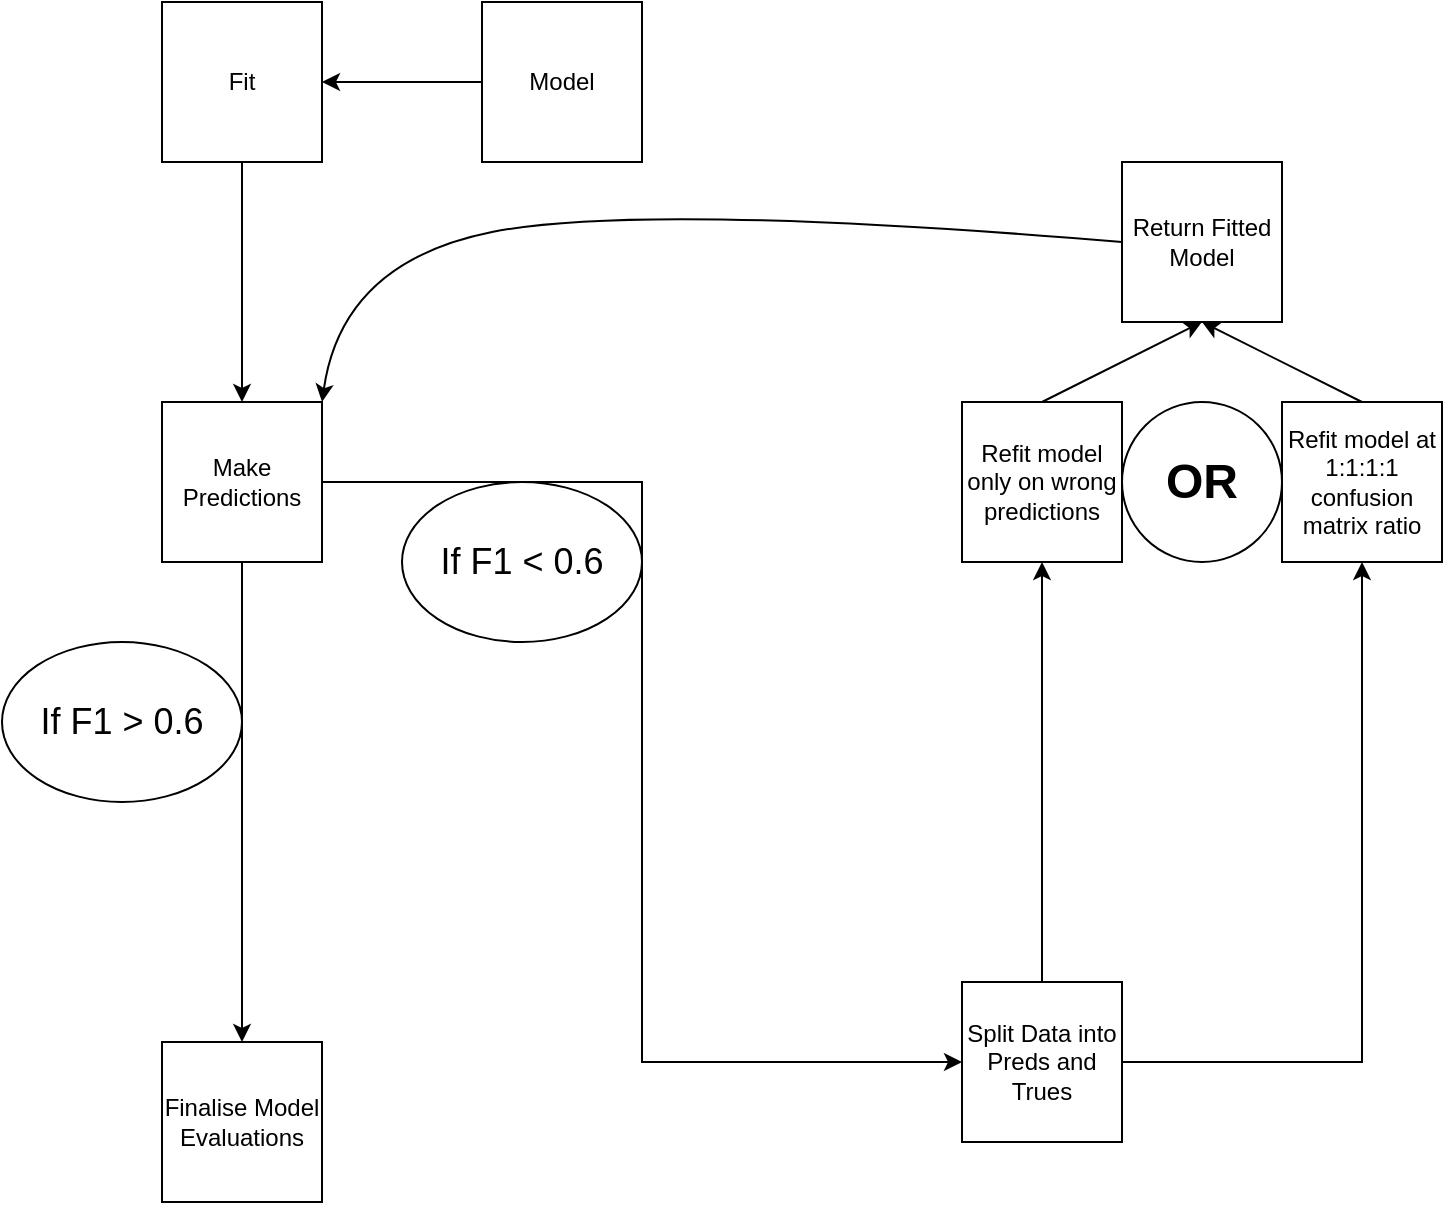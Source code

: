<mxfile version="21.6.1" type="github">
  <diagram name="Page-1" id="ndiR8aRlZMa8h5y5lCom">
    <mxGraphModel dx="1386" dy="764" grid="1" gridSize="10" guides="1" tooltips="1" connect="1" arrows="1" fold="1" page="1" pageScale="1" pageWidth="850" pageHeight="1100" math="0" shadow="0">
      <root>
        <mxCell id="0" />
        <mxCell id="1" parent="0" />
        <mxCell id="NlHn_knD1Rgv9LDzIWcV-23" value="" style="edgeStyle=orthogonalEdgeStyle;rounded=0;orthogonalLoop=1;jettySize=auto;html=1;" edge="1" parent="1" source="NlHn_knD1Rgv9LDzIWcV-6" target="NlHn_knD1Rgv9LDzIWcV-22">
          <mxGeometry relative="1" as="geometry" />
        </mxCell>
        <mxCell id="NlHn_knD1Rgv9LDzIWcV-6" value="Model" style="whiteSpace=wrap;html=1;aspect=fixed;" vertex="1" parent="1">
          <mxGeometry x="280" y="40" width="80" height="80" as="geometry" />
        </mxCell>
        <mxCell id="NlHn_knD1Rgv9LDzIWcV-19" style="edgeStyle=orthogonalEdgeStyle;rounded=0;orthogonalLoop=1;jettySize=auto;html=1;exitX=1;exitY=0.5;exitDx=0;exitDy=0;entryX=0;entryY=0.5;entryDx=0;entryDy=0;" edge="1" parent="1" source="NlHn_knD1Rgv9LDzIWcV-7" target="NlHn_knD1Rgv9LDzIWcV-10">
          <mxGeometry relative="1" as="geometry" />
        </mxCell>
        <mxCell id="NlHn_knD1Rgv9LDzIWcV-21" style="edgeStyle=orthogonalEdgeStyle;rounded=0;orthogonalLoop=1;jettySize=auto;html=1;exitX=0.5;exitY=1;exitDx=0;exitDy=0;" edge="1" parent="1" source="NlHn_knD1Rgv9LDzIWcV-7">
          <mxGeometry relative="1" as="geometry">
            <mxPoint x="160" y="560" as="targetPoint" />
          </mxGeometry>
        </mxCell>
        <mxCell id="NlHn_knD1Rgv9LDzIWcV-7" value="Make Predictions" style="whiteSpace=wrap;html=1;aspect=fixed;" vertex="1" parent="1">
          <mxGeometry x="120" y="240" width="80" height="80" as="geometry" />
        </mxCell>
        <mxCell id="NlHn_knD1Rgv9LDzIWcV-8" value="Finalise Model Evaluations" style="whiteSpace=wrap;html=1;aspect=fixed;" vertex="1" parent="1">
          <mxGeometry x="120" y="560" width="80" height="80" as="geometry" />
        </mxCell>
        <mxCell id="NlHn_knD1Rgv9LDzIWcV-15" value="" style="edgeStyle=orthogonalEdgeStyle;rounded=0;orthogonalLoop=1;jettySize=auto;html=1;" edge="1" parent="1" source="NlHn_knD1Rgv9LDzIWcV-10" target="NlHn_knD1Rgv9LDzIWcV-14">
          <mxGeometry relative="1" as="geometry" />
        </mxCell>
        <mxCell id="NlHn_knD1Rgv9LDzIWcV-17" value="" style="edgeStyle=orthogonalEdgeStyle;rounded=0;orthogonalLoop=1;jettySize=auto;html=1;" edge="1" parent="1" source="NlHn_knD1Rgv9LDzIWcV-10" target="NlHn_knD1Rgv9LDzIWcV-16">
          <mxGeometry relative="1" as="geometry" />
        </mxCell>
        <mxCell id="NlHn_knD1Rgv9LDzIWcV-10" value="Split Data into Preds and Trues" style="whiteSpace=wrap;html=1;aspect=fixed;" vertex="1" parent="1">
          <mxGeometry x="520" y="530" width="80" height="80" as="geometry" />
        </mxCell>
        <mxCell id="NlHn_knD1Rgv9LDzIWcV-14" value="Refit model only on wrong predictions" style="whiteSpace=wrap;html=1;aspect=fixed;" vertex="1" parent="1">
          <mxGeometry x="520" y="240" width="80" height="80" as="geometry" />
        </mxCell>
        <mxCell id="NlHn_knD1Rgv9LDzIWcV-16" value="Refit model at 1:1:1:1 confusion matrix ratio" style="whiteSpace=wrap;html=1;aspect=fixed;" vertex="1" parent="1">
          <mxGeometry x="680" y="240" width="80" height="80" as="geometry" />
        </mxCell>
        <mxCell id="NlHn_knD1Rgv9LDzIWcV-22" value="Fit" style="whiteSpace=wrap;html=1;aspect=fixed;" vertex="1" parent="1">
          <mxGeometry x="120" y="40" width="80" height="80" as="geometry" />
        </mxCell>
        <mxCell id="NlHn_knD1Rgv9LDzIWcV-24" value="" style="endArrow=classic;html=1;rounded=0;exitX=0.5;exitY=1;exitDx=0;exitDy=0;entryX=0.5;entryY=0;entryDx=0;entryDy=0;" edge="1" parent="1" source="NlHn_knD1Rgv9LDzIWcV-22" target="NlHn_knD1Rgv9LDzIWcV-7">
          <mxGeometry width="50" height="50" relative="1" as="geometry">
            <mxPoint x="370" y="300" as="sourcePoint" />
            <mxPoint x="420" y="250" as="targetPoint" />
          </mxGeometry>
        </mxCell>
        <mxCell id="NlHn_knD1Rgv9LDzIWcV-25" value="&lt;font style=&quot;font-size: 18px;&quot;&gt;If F1 &amp;lt; 0.6&lt;/font&gt;" style="ellipse;whiteSpace=wrap;html=1;" vertex="1" parent="1">
          <mxGeometry x="240" y="280" width="120" height="80" as="geometry" />
        </mxCell>
        <mxCell id="NlHn_knD1Rgv9LDzIWcV-26" value="&lt;font style=&quot;font-size: 18px;&quot;&gt;If F1 &amp;gt; 0.6&lt;/font&gt;" style="ellipse;whiteSpace=wrap;html=1;" vertex="1" parent="1">
          <mxGeometry x="40" y="360" width="120" height="80" as="geometry" />
        </mxCell>
        <mxCell id="NlHn_knD1Rgv9LDzIWcV-28" value="&lt;font style=&quot;font-size: 24px;&quot;&gt;&lt;b&gt;OR&lt;/b&gt;&lt;/font&gt;" style="ellipse;whiteSpace=wrap;html=1;" vertex="1" parent="1">
          <mxGeometry x="600" y="240" width="80" height="80" as="geometry" />
        </mxCell>
        <mxCell id="NlHn_knD1Rgv9LDzIWcV-29" value="Return Fitted Model" style="whiteSpace=wrap;html=1;aspect=fixed;" vertex="1" parent="1">
          <mxGeometry x="600" y="120" width="80" height="80" as="geometry" />
        </mxCell>
        <mxCell id="NlHn_knD1Rgv9LDzIWcV-32" value="" style="endArrow=classic;html=1;rounded=0;exitX=0.5;exitY=0;exitDx=0;exitDy=0;entryX=0.5;entryY=1;entryDx=0;entryDy=0;" edge="1" parent="1" source="NlHn_knD1Rgv9LDzIWcV-14" target="NlHn_knD1Rgv9LDzIWcV-29">
          <mxGeometry width="50" height="50" relative="1" as="geometry">
            <mxPoint x="370" y="300" as="sourcePoint" />
            <mxPoint x="420" y="250" as="targetPoint" />
          </mxGeometry>
        </mxCell>
        <mxCell id="NlHn_knD1Rgv9LDzIWcV-33" value="" style="endArrow=classic;html=1;rounded=0;exitX=0.5;exitY=0;exitDx=0;exitDy=0;entryX=0.5;entryY=1;entryDx=0;entryDy=0;" edge="1" parent="1" source="NlHn_knD1Rgv9LDzIWcV-16" target="NlHn_knD1Rgv9LDzIWcV-29">
          <mxGeometry width="50" height="50" relative="1" as="geometry">
            <mxPoint x="700" y="200" as="sourcePoint" />
            <mxPoint x="780" y="160" as="targetPoint" />
          </mxGeometry>
        </mxCell>
        <mxCell id="NlHn_knD1Rgv9LDzIWcV-35" value="" style="curved=1;endArrow=classic;html=1;rounded=0;exitX=0;exitY=0.5;exitDx=0;exitDy=0;entryX=1;entryY=0;entryDx=0;entryDy=0;" edge="1" parent="1" source="NlHn_knD1Rgv9LDzIWcV-29" target="NlHn_knD1Rgv9LDzIWcV-7">
          <mxGeometry width="50" height="50" relative="1" as="geometry">
            <mxPoint x="370" y="300" as="sourcePoint" />
            <mxPoint x="250" y="210" as="targetPoint" />
            <Array as="points">
              <mxPoint x="360" y="140" />
              <mxPoint x="210" y="170" />
            </Array>
          </mxGeometry>
        </mxCell>
      </root>
    </mxGraphModel>
  </diagram>
</mxfile>
